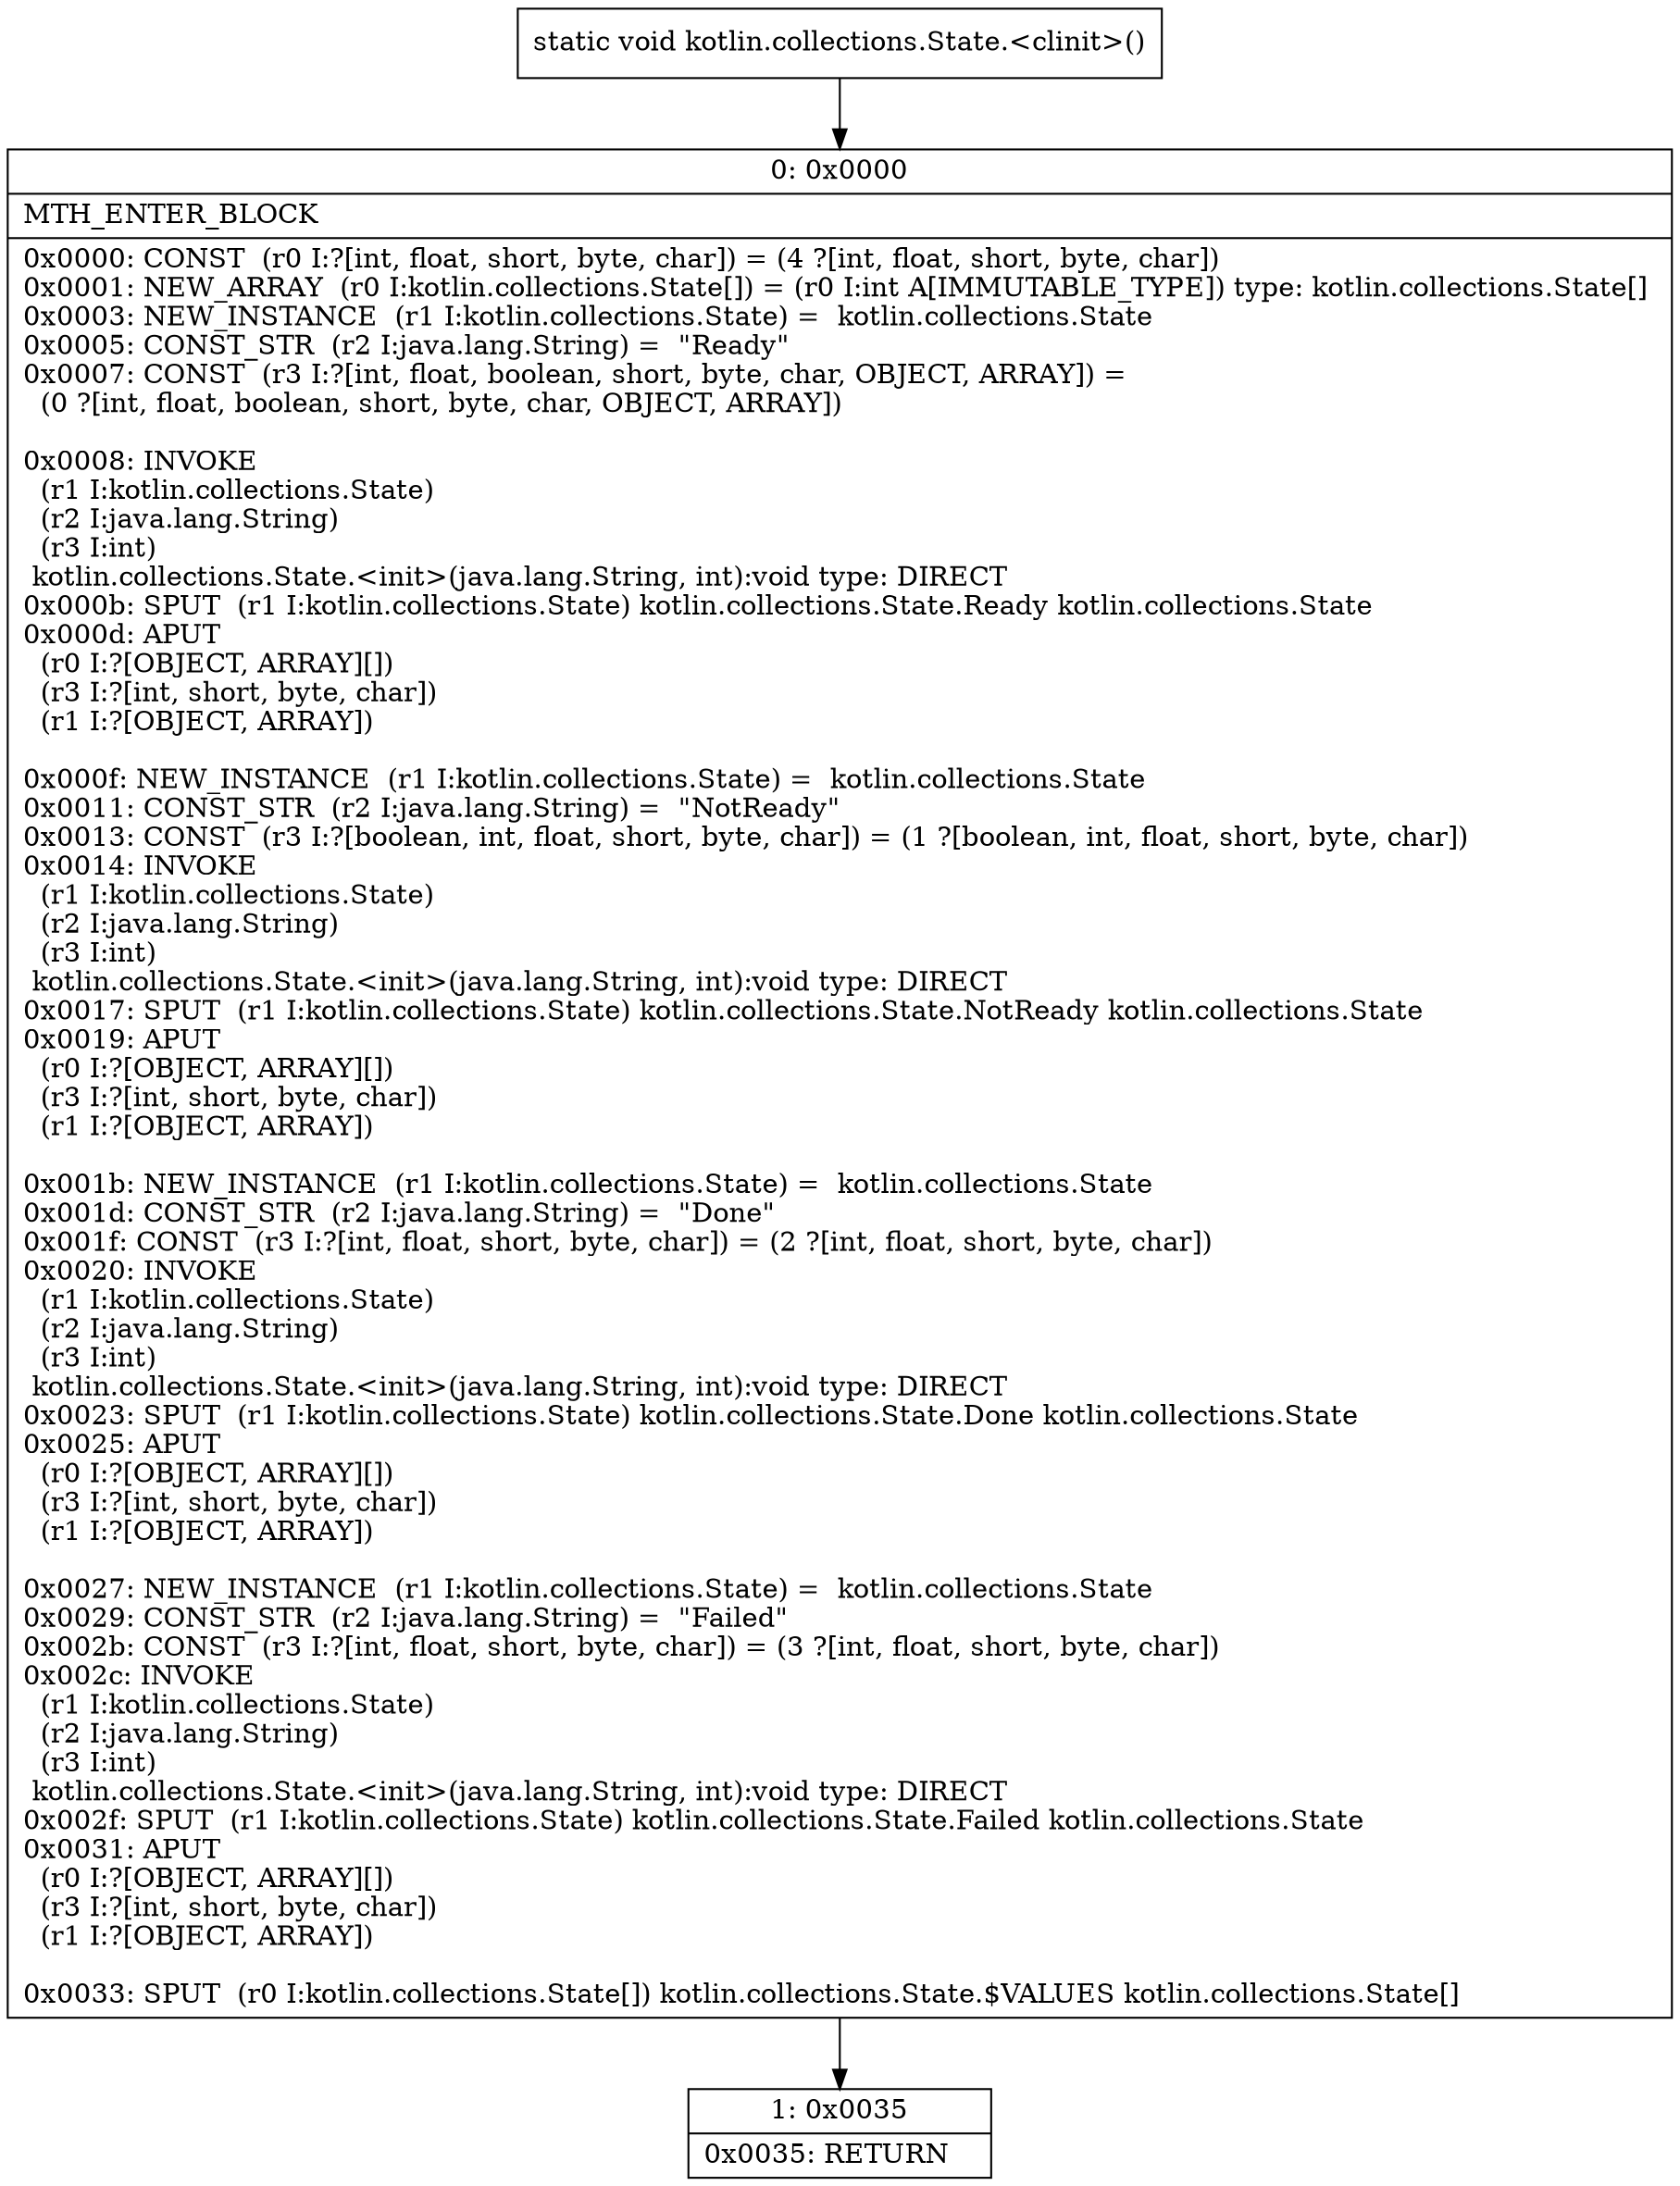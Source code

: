 digraph "CFG forkotlin.collections.State.\<clinit\>()V" {
Node_0 [shape=record,label="{0\:\ 0x0000|MTH_ENTER_BLOCK\l|0x0000: CONST  (r0 I:?[int, float, short, byte, char]) = (4 ?[int, float, short, byte, char]) \l0x0001: NEW_ARRAY  (r0 I:kotlin.collections.State[]) = (r0 I:int A[IMMUTABLE_TYPE]) type: kotlin.collections.State[] \l0x0003: NEW_INSTANCE  (r1 I:kotlin.collections.State) =  kotlin.collections.State \l0x0005: CONST_STR  (r2 I:java.lang.String) =  \"Ready\" \l0x0007: CONST  (r3 I:?[int, float, boolean, short, byte, char, OBJECT, ARRAY]) = \l  (0 ?[int, float, boolean, short, byte, char, OBJECT, ARRAY])\l \l0x0008: INVOKE  \l  (r1 I:kotlin.collections.State)\l  (r2 I:java.lang.String)\l  (r3 I:int)\l kotlin.collections.State.\<init\>(java.lang.String, int):void type: DIRECT \l0x000b: SPUT  (r1 I:kotlin.collections.State) kotlin.collections.State.Ready kotlin.collections.State \l0x000d: APUT  \l  (r0 I:?[OBJECT, ARRAY][])\l  (r3 I:?[int, short, byte, char])\l  (r1 I:?[OBJECT, ARRAY])\l \l0x000f: NEW_INSTANCE  (r1 I:kotlin.collections.State) =  kotlin.collections.State \l0x0011: CONST_STR  (r2 I:java.lang.String) =  \"NotReady\" \l0x0013: CONST  (r3 I:?[boolean, int, float, short, byte, char]) = (1 ?[boolean, int, float, short, byte, char]) \l0x0014: INVOKE  \l  (r1 I:kotlin.collections.State)\l  (r2 I:java.lang.String)\l  (r3 I:int)\l kotlin.collections.State.\<init\>(java.lang.String, int):void type: DIRECT \l0x0017: SPUT  (r1 I:kotlin.collections.State) kotlin.collections.State.NotReady kotlin.collections.State \l0x0019: APUT  \l  (r0 I:?[OBJECT, ARRAY][])\l  (r3 I:?[int, short, byte, char])\l  (r1 I:?[OBJECT, ARRAY])\l \l0x001b: NEW_INSTANCE  (r1 I:kotlin.collections.State) =  kotlin.collections.State \l0x001d: CONST_STR  (r2 I:java.lang.String) =  \"Done\" \l0x001f: CONST  (r3 I:?[int, float, short, byte, char]) = (2 ?[int, float, short, byte, char]) \l0x0020: INVOKE  \l  (r1 I:kotlin.collections.State)\l  (r2 I:java.lang.String)\l  (r3 I:int)\l kotlin.collections.State.\<init\>(java.lang.String, int):void type: DIRECT \l0x0023: SPUT  (r1 I:kotlin.collections.State) kotlin.collections.State.Done kotlin.collections.State \l0x0025: APUT  \l  (r0 I:?[OBJECT, ARRAY][])\l  (r3 I:?[int, short, byte, char])\l  (r1 I:?[OBJECT, ARRAY])\l \l0x0027: NEW_INSTANCE  (r1 I:kotlin.collections.State) =  kotlin.collections.State \l0x0029: CONST_STR  (r2 I:java.lang.String) =  \"Failed\" \l0x002b: CONST  (r3 I:?[int, float, short, byte, char]) = (3 ?[int, float, short, byte, char]) \l0x002c: INVOKE  \l  (r1 I:kotlin.collections.State)\l  (r2 I:java.lang.String)\l  (r3 I:int)\l kotlin.collections.State.\<init\>(java.lang.String, int):void type: DIRECT \l0x002f: SPUT  (r1 I:kotlin.collections.State) kotlin.collections.State.Failed kotlin.collections.State \l0x0031: APUT  \l  (r0 I:?[OBJECT, ARRAY][])\l  (r3 I:?[int, short, byte, char])\l  (r1 I:?[OBJECT, ARRAY])\l \l0x0033: SPUT  (r0 I:kotlin.collections.State[]) kotlin.collections.State.$VALUES kotlin.collections.State[] \l}"];
Node_1 [shape=record,label="{1\:\ 0x0035|0x0035: RETURN   \l}"];
MethodNode[shape=record,label="{static void kotlin.collections.State.\<clinit\>() }"];
MethodNode -> Node_0;
Node_0 -> Node_1;
}


